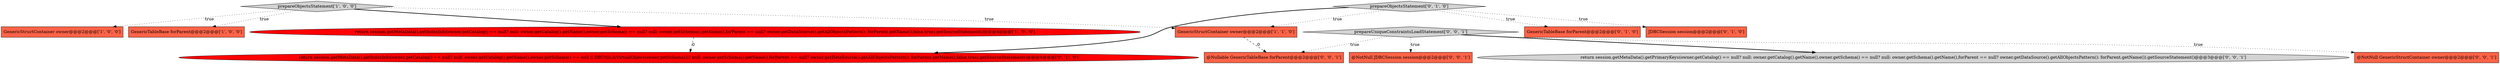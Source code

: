 digraph {
0 [style = filled, label = "GenericStructContainer owner@@@2@@@['1', '0', '0']", fillcolor = tomato, shape = box image = "AAA0AAABBB1BBB"];
1 [style = filled, label = "prepareObjectsStatement['1', '0', '0']", fillcolor = lightgray, shape = diamond image = "AAA0AAABBB1BBB"];
9 [style = filled, label = "@NotNull GenericStructContainer owner@@@2@@@['0', '0', '1']", fillcolor = tomato, shape = box image = "AAA0AAABBB3BBB"];
3 [style = filled, label = "return session.getMetaData().getIndexInfo(owner.getCatalog() == null? null: owner.getCatalog().getName(),owner.getSchema() == null? null: owner.getSchema().getName(),forParent == null? owner.getDataSource().getAllObjectsPattern(): forParent.getName(),false,true).getSourceStatement()@@@4@@@['1', '0', '0']", fillcolor = red, shape = ellipse image = "AAA1AAABBB1BBB"];
4 [style = filled, label = "GenericStructContainer owner@@@2@@@['1', '1', '0']", fillcolor = tomato, shape = box image = "AAA0AAABBB1BBB"];
2 [style = filled, label = "GenericTableBase forParent@@@2@@@['1', '0', '0']", fillcolor = tomato, shape = box image = "AAA0AAABBB1BBB"];
6 [style = filled, label = "GenericTableBase forParent@@@2@@@['0', '1', '0']", fillcolor = tomato, shape = box image = "AAA0AAABBB2BBB"];
12 [style = filled, label = "@NotNull JDBCSession session@@@2@@@['0', '0', '1']", fillcolor = tomato, shape = box image = "AAA0AAABBB3BBB"];
8 [style = filled, label = "return session.getMetaData().getIndexInfo(owner.getCatalog() == null? null: owner.getCatalog().getName(),owner.getSchema() == null || DBUtils.isVirtualObject(owner.getSchema())? null: owner.getSchema().getName(),forParent == null? owner.getDataSource().getAllObjectsPattern(): forParent.getName(),false,true).getSourceStatement()@@@4@@@['0', '1', '0']", fillcolor = red, shape = ellipse image = "AAA1AAABBB2BBB"];
7 [style = filled, label = "JDBCSession session@@@2@@@['0', '1', '0']", fillcolor = tomato, shape = box image = "AAA0AAABBB2BBB"];
11 [style = filled, label = "prepareUniqueConstraintsLoadStatement['0', '0', '1']", fillcolor = lightgray, shape = diamond image = "AAA0AAABBB3BBB"];
10 [style = filled, label = "return session.getMetaData().getPrimaryKeys(owner.getCatalog() == null? null: owner.getCatalog().getName(),owner.getSchema() == null? null: owner.getSchema().getName(),forParent == null? owner.getDataSource().getAllObjectsPattern(): forParent.getName()).getSourceStatement()@@@3@@@['0', '0', '1']", fillcolor = lightgray, shape = ellipse image = "AAA0AAABBB3BBB"];
5 [style = filled, label = "prepareObjectsStatement['0', '1', '0']", fillcolor = lightgray, shape = diamond image = "AAA0AAABBB2BBB"];
13 [style = filled, label = "@Nullable GenericTableBase forParent@@@2@@@['0', '0', '1']", fillcolor = tomato, shape = box image = "AAA0AAABBB3BBB"];
1->3 [style = bold, label=""];
5->6 [style = dotted, label="true"];
3->8 [style = dashed, label="0"];
5->8 [style = bold, label=""];
11->9 [style = dotted, label="true"];
1->0 [style = dotted, label="true"];
1->4 [style = dotted, label="true"];
11->13 [style = dotted, label="true"];
1->2 [style = dotted, label="true"];
4->13 [style = dashed, label="0"];
5->7 [style = dotted, label="true"];
11->10 [style = bold, label=""];
5->4 [style = dotted, label="true"];
11->12 [style = dotted, label="true"];
}
